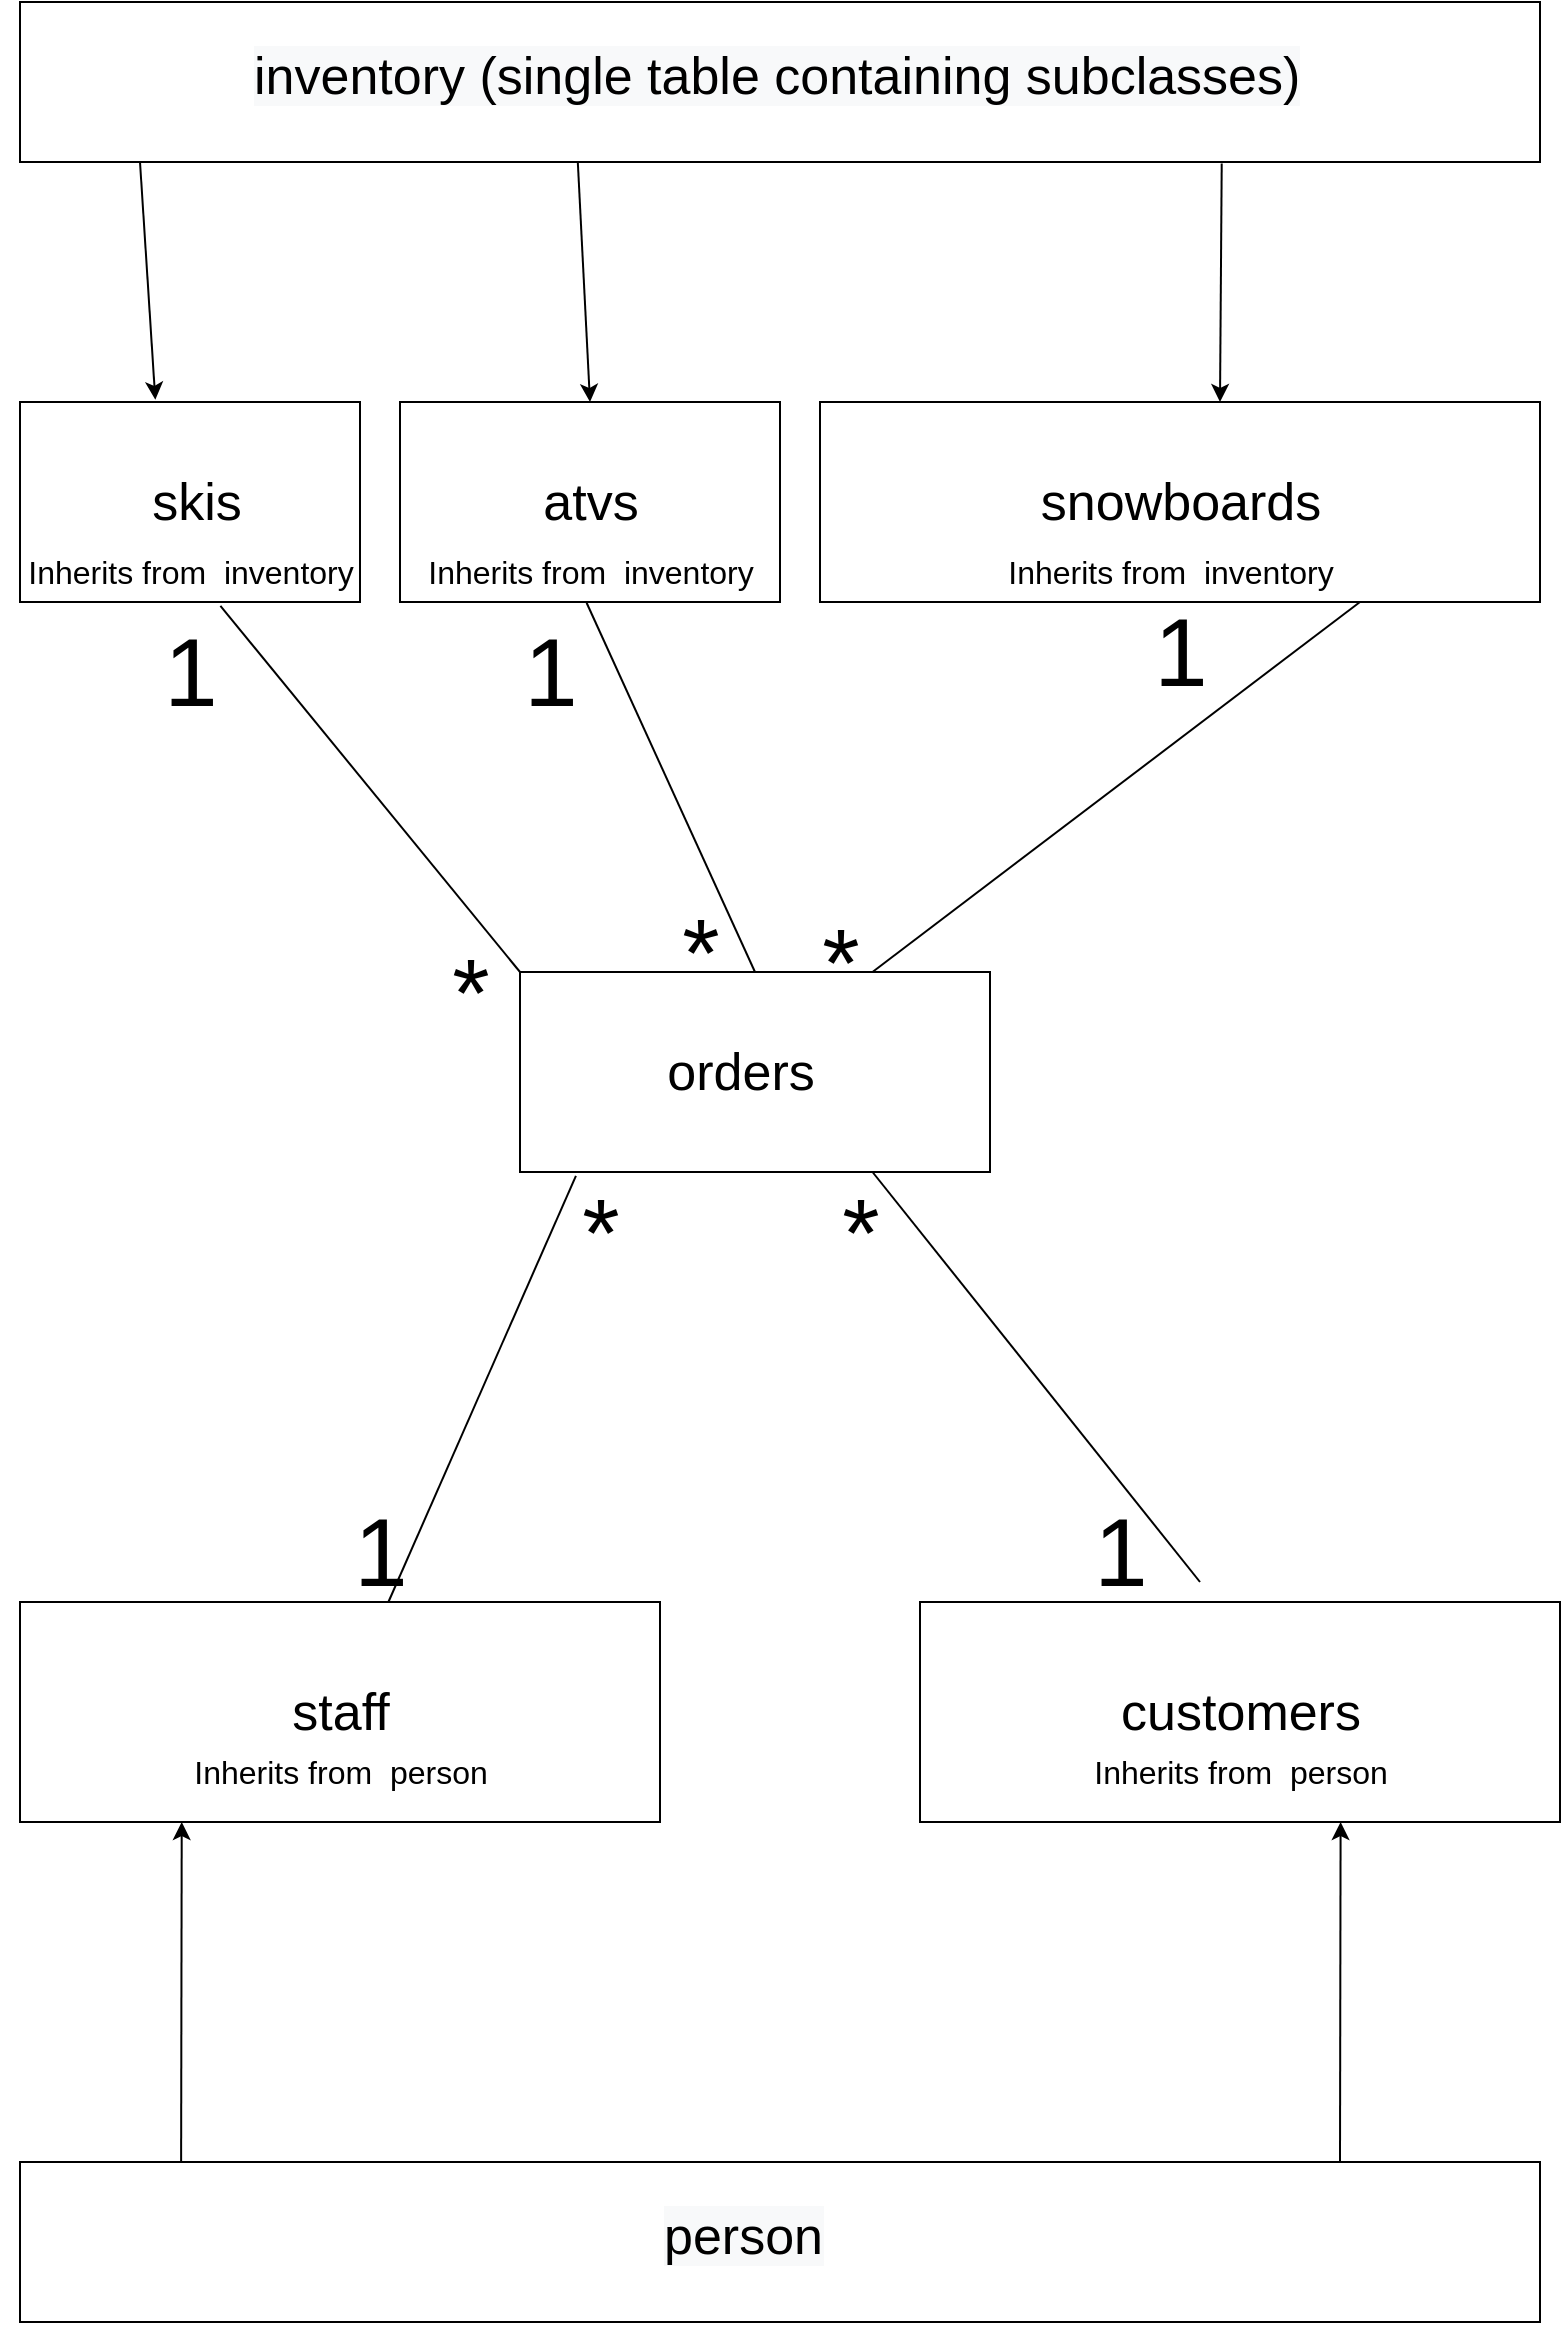 <mxfile version="20.6.2" type="device"><diagram id="tHUJiWAil9s-XFZ88gV0" name="Page-1"><mxGraphModel dx="1553" dy="624" grid="1" gridSize="10" guides="1" tooltips="1" connect="1" arrows="1" fold="1" page="1" pageScale="1" pageWidth="827" pageHeight="1169" math="0" shadow="0"><root><mxCell id="0"/><mxCell id="1" parent="0"/><mxCell id="HRKlMG438pTAa7JVuc7C-2" value="" style="rounded=0;whiteSpace=wrap;html=1;" parent="1" vertex="1"><mxGeometry x="40" y="40" width="760" height="80" as="geometry"/></mxCell><mxCell id="HRKlMG438pTAa7JVuc7C-3" value="&lt;span style=&quot;color: rgb(0, 0, 0); font-family: Helvetica; font-size: 26px; font-style: normal; font-variant-ligatures: normal; font-variant-caps: normal; font-weight: 400; letter-spacing: normal; orphans: 2; text-align: center; text-indent: 0px; text-transform: none; widows: 2; word-spacing: 0px; -webkit-text-stroke-width: 0px; background-color: rgb(248, 249, 250); text-decoration-thickness: initial; text-decoration-style: initial; text-decoration-color: initial; float: none; display: inline !important;&quot;&gt;inventory (single table containing subclasses)&lt;/span&gt;" style="text;whiteSpace=wrap;html=1;" parent="1" vertex="1"><mxGeometry x="155" y="55" width="530" height="50" as="geometry"/></mxCell><mxCell id="HRKlMG438pTAa7JVuc7C-4" value="" style="rounded=0;whiteSpace=wrap;html=1;" parent="1" vertex="1"><mxGeometry x="40" y="240" width="170" height="100" as="geometry"/></mxCell><mxCell id="HRKlMG438pTAa7JVuc7C-5" value="skis" style="text;html=1;align=center;verticalAlign=middle;resizable=0;points=[];autosize=1;strokeColor=none;fillColor=none;fontSize=26;" parent="1" vertex="1"><mxGeometry x="93" y="270" width="70" height="40" as="geometry"/></mxCell><mxCell id="HRKlMG438pTAa7JVuc7C-6" value="" style="rounded=0;whiteSpace=wrap;html=1;" parent="1" vertex="1"><mxGeometry x="440" y="240" width="360" height="100" as="geometry"/></mxCell><mxCell id="HRKlMG438pTAa7JVuc7C-7" value="snowboards" style="text;html=1;align=center;verticalAlign=middle;resizable=0;points=[];autosize=1;strokeColor=none;fillColor=none;fontSize=26;" parent="1" vertex="1"><mxGeometry x="540" y="270" width="160" height="40" as="geometry"/></mxCell><mxCell id="HRKlMG438pTAa7JVuc7C-11" value="Inherits from&amp;nbsp; inventory" style="text;html=1;align=center;verticalAlign=middle;resizable=0;points=[];autosize=1;strokeColor=none;fillColor=none;fontSize=16;" parent="1" vertex="1"><mxGeometry x="30" y="310" width="190" height="30" as="geometry"/></mxCell><mxCell id="HRKlMG438pTAa7JVuc7C-40" value="" style="endArrow=none;html=1;rounded=0;fontSize=16;exitX=0.398;exitY=-0.011;exitDx=0;exitDy=0;exitPerimeter=0;startArrow=classic;startFill=1;" parent="1" source="HRKlMG438pTAa7JVuc7C-4" edge="1"><mxGeometry width="50" height="50" relative="1" as="geometry"><mxPoint x="160" y="230" as="sourcePoint"/><mxPoint x="100" y="120" as="targetPoint"/></mxGeometry></mxCell><mxCell id="HRKlMG438pTAa7JVuc7C-41" value="" style="endArrow=none;html=1;rounded=0;fontSize=16;entryX=0.153;entryY=0.996;entryDx=0;entryDy=0;entryPerimeter=0;exitX=0.398;exitY=-0.011;exitDx=0;exitDy=0;exitPerimeter=0;startArrow=classic;startFill=1;" parent="1" edge="1"><mxGeometry width="50" height="50" relative="1" as="geometry"><mxPoint x="640.0" y="240.0" as="sourcePoint"/><mxPoint x="640.86" y="120.78" as="targetPoint"/></mxGeometry></mxCell><mxCell id="HRKlMG438pTAa7JVuc7C-48" value="" style="rounded=0;whiteSpace=wrap;html=1;" parent="1" vertex="1"><mxGeometry x="290" y="525" width="235" height="100" as="geometry"/></mxCell><mxCell id="HRKlMG438pTAa7JVuc7C-49" value="orders" style="text;html=1;align=center;verticalAlign=middle;resizable=0;points=[];autosize=1;strokeColor=none;fillColor=none;fontSize=26;" parent="1" vertex="1"><mxGeometry x="349.5" y="555" width="100" height="40" as="geometry"/></mxCell><mxCell id="zLI__he60gG4MvPmhhyC-7" value="" style="rounded=0;whiteSpace=wrap;html=1;" parent="1" vertex="1"><mxGeometry x="40" y="1120" width="760" height="80" as="geometry"/></mxCell><mxCell id="zLI__he60gG4MvPmhhyC-8" value="&lt;span style=&quot;color: rgb(0, 0, 0); font-family: Helvetica; font-size: 26px; font-style: normal; font-variant-ligatures: normal; font-variant-caps: normal; font-weight: 400; letter-spacing: normal; orphans: 2; text-align: center; text-indent: 0px; text-transform: none; widows: 2; word-spacing: 0px; -webkit-text-stroke-width: 0px; background-color: rgb(248, 249, 250); text-decoration-thickness: initial; text-decoration-style: initial; text-decoration-color: initial; float: none; display: inline !important;&quot;&gt;person&lt;/span&gt;" style="text;whiteSpace=wrap;html=1;" parent="1" vertex="1"><mxGeometry x="360" y="1135" width="120" height="50" as="geometry"/></mxCell><mxCell id="zLI__he60gG4MvPmhhyC-11" value="" style="rounded=0;whiteSpace=wrap;html=1;" parent="1" vertex="1"><mxGeometry x="490" y="840" width="320" height="110" as="geometry"/></mxCell><mxCell id="zLI__he60gG4MvPmhhyC-17" value="customers" style="text;html=1;align=center;verticalAlign=middle;resizable=0;points=[];autosize=1;strokeColor=none;fillColor=none;fontSize=26;" parent="1" vertex="1"><mxGeometry x="580" y="875" width="140" height="40" as="geometry"/></mxCell><mxCell id="zLI__he60gG4MvPmhhyC-18" value="" style="endArrow=classic;html=1;rounded=0;fontSize=16;entryX=0.153;entryY=0.996;entryDx=0;entryDy=0;entryPerimeter=0;exitX=0.106;exitY=0;exitDx=0;exitDy=0;exitPerimeter=0;startArrow=none;startFill=0;endFill=1;" parent="1" source="zLI__he60gG4MvPmhhyC-7" edge="1"><mxGeometry width="50" height="50" relative="1" as="geometry"><mxPoint x="120.0" y="1069.22" as="sourcePoint"/><mxPoint x="120.86" y="950.0" as="targetPoint"/></mxGeometry></mxCell><mxCell id="zLI__he60gG4MvPmhhyC-21" value="" style="endArrow=classic;html=1;rounded=0;fontSize=16;entryX=0.153;entryY=0.996;entryDx=0;entryDy=0;entryPerimeter=0;exitX=0.106;exitY=0;exitDx=0;exitDy=0;exitPerimeter=0;startArrow=none;startFill=0;endFill=1;" parent="1" edge="1"><mxGeometry width="50" height="50" relative="1" as="geometry"><mxPoint x="700" y="1120" as="sourcePoint"/><mxPoint x="700.3" y="950" as="targetPoint"/></mxGeometry></mxCell><mxCell id="zLI__he60gG4MvPmhhyC-28" value="&lt;font style=&quot;font-size: 48px;&quot;&gt;*&lt;/font&gt;" style="text;html=1;align=center;verticalAlign=middle;resizable=0;points=[];autosize=1;strokeColor=none;fillColor=none;" parent="1" vertex="1"><mxGeometry x="245" y="500" width="40" height="70" as="geometry"/></mxCell><mxCell id="zLI__he60gG4MvPmhhyC-33" value="" style="endArrow=none;html=1;rounded=0;fontSize=16;exitX=0.119;exitY=1.019;exitDx=0;exitDy=0;exitPerimeter=0;endFill=0;" parent="1" source="HRKlMG438pTAa7JVuc7C-48" target="npqzPaEJ15rY9qKMbnJh-6" edge="1"><mxGeometry width="50" height="50" relative="1" as="geometry"><mxPoint x="96.4" y="355.4" as="sourcePoint"/><mxPoint x="210.116" y="835.05" as="targetPoint"/></mxGeometry></mxCell><mxCell id="zLI__he60gG4MvPmhhyC-35" value="" style="endArrow=none;html=1;rounded=0;fontSize=16;exitX=0.75;exitY=1;exitDx=0;exitDy=0;endFill=0;" parent="1" source="HRKlMG438pTAa7JVuc7C-48" edge="1"><mxGeometry width="50" height="50" relative="1" as="geometry"><mxPoint x="401.5" y="560.0" as="sourcePoint"/><mxPoint x="630" y="830" as="targetPoint"/></mxGeometry></mxCell><mxCell id="npqzPaEJ15rY9qKMbnJh-1" value="" style="rounded=0;whiteSpace=wrap;html=1;" vertex="1" parent="1"><mxGeometry x="230" y="240" width="190" height="100" as="geometry"/></mxCell><mxCell id="npqzPaEJ15rY9qKMbnJh-2" value="atvs" style="text;html=1;align=center;verticalAlign=middle;resizable=0;points=[];autosize=1;strokeColor=none;fillColor=none;fontSize=26;" vertex="1" parent="1"><mxGeometry x="290" y="270" width="70" height="40" as="geometry"/></mxCell><mxCell id="npqzPaEJ15rY9qKMbnJh-3" value="Inherits from&amp;nbsp; inventory" style="text;html=1;align=center;verticalAlign=middle;resizable=0;points=[];autosize=1;strokeColor=none;fillColor=none;fontSize=16;" vertex="1" parent="1"><mxGeometry x="230" y="310" width="190" height="30" as="geometry"/></mxCell><mxCell id="npqzPaEJ15rY9qKMbnJh-4" value="Inherits from&amp;nbsp; inventory" style="text;html=1;align=center;verticalAlign=middle;resizable=0;points=[];autosize=1;strokeColor=none;fillColor=none;fontSize=16;" vertex="1" parent="1"><mxGeometry x="520" y="310" width="190" height="30" as="geometry"/></mxCell><mxCell id="npqzPaEJ15rY9qKMbnJh-5" value="" style="endArrow=none;html=1;rounded=0;fontSize=16;entryX=0.367;entryY=1.005;entryDx=0;entryDy=0;exitX=0.5;exitY=0;exitDx=0;exitDy=0;startArrow=classic;startFill=1;entryPerimeter=0;" edge="1" parent="1" source="npqzPaEJ15rY9qKMbnJh-1" target="HRKlMG438pTAa7JVuc7C-2"><mxGeometry width="50" height="50" relative="1" as="geometry"><mxPoint x="650.0" y="250" as="sourcePoint"/><mxPoint x="650.86" y="130.78" as="targetPoint"/></mxGeometry></mxCell><mxCell id="npqzPaEJ15rY9qKMbnJh-6" value="" style="rounded=0;whiteSpace=wrap;html=1;" vertex="1" parent="1"><mxGeometry x="40" y="840" width="320" height="110" as="geometry"/></mxCell><mxCell id="npqzPaEJ15rY9qKMbnJh-7" value="staff" style="text;html=1;align=center;verticalAlign=middle;resizable=0;points=[];autosize=1;strokeColor=none;fillColor=none;fontSize=26;" vertex="1" parent="1"><mxGeometry x="165" y="875" width="70" height="40" as="geometry"/></mxCell><mxCell id="npqzPaEJ15rY9qKMbnJh-10" value="Inherits from&amp;nbsp; person" style="text;html=1;align=center;verticalAlign=middle;resizable=0;points=[];autosize=1;strokeColor=none;fillColor=none;fontSize=16;" vertex="1" parent="1"><mxGeometry x="115" y="910" width="170" height="30" as="geometry"/></mxCell><mxCell id="npqzPaEJ15rY9qKMbnJh-11" value="Inherits from&amp;nbsp; person" style="text;html=1;align=center;verticalAlign=middle;resizable=0;points=[];autosize=1;strokeColor=none;fillColor=none;fontSize=16;" vertex="1" parent="1"><mxGeometry x="565" y="910" width="170" height="30" as="geometry"/></mxCell><mxCell id="npqzPaEJ15rY9qKMbnJh-12" value="" style="endArrow=none;html=1;rounded=0;fontSize=16;exitX=0;exitY=0;exitDx=0;exitDy=0;endFill=0;entryX=0.58;entryY=1.064;entryDx=0;entryDy=0;entryPerimeter=0;" edge="1" parent="1" source="HRKlMG438pTAa7JVuc7C-48" target="HRKlMG438pTAa7JVuc7C-11"><mxGeometry width="50" height="50" relative="1" as="geometry"><mxPoint x="327.965" y="636.9" as="sourcePoint"/><mxPoint x="220.116" y="845.05" as="targetPoint"/></mxGeometry></mxCell><mxCell id="npqzPaEJ15rY9qKMbnJh-13" value="" style="endArrow=none;html=1;rounded=0;fontSize=16;endFill=0;entryX=0.491;entryY=1.013;entryDx=0;entryDy=0;entryPerimeter=0;exitX=0.5;exitY=0;exitDx=0;exitDy=0;" edge="1" parent="1" source="HRKlMG438pTAa7JVuc7C-48" target="npqzPaEJ15rY9qKMbnJh-3"><mxGeometry width="50" height="50" relative="1" as="geometry"><mxPoint x="380" y="520" as="sourcePoint"/><mxPoint x="150.2" y="351.92" as="targetPoint"/></mxGeometry></mxCell><mxCell id="npqzPaEJ15rY9qKMbnJh-14" value="" style="endArrow=none;html=1;rounded=0;fontSize=16;endFill=0;entryX=0.75;entryY=1;entryDx=0;entryDy=0;exitX=0.75;exitY=0;exitDx=0;exitDy=0;" edge="1" parent="1" source="HRKlMG438pTAa7JVuc7C-48" target="HRKlMG438pTAa7JVuc7C-6"><mxGeometry width="50" height="50" relative="1" as="geometry"><mxPoint x="417.5" y="535.0" as="sourcePoint"/><mxPoint x="333.29" y="350.39" as="targetPoint"/></mxGeometry></mxCell><mxCell id="npqzPaEJ15rY9qKMbnJh-15" value="&lt;font style=&quot;font-size: 48px;&quot;&gt;1&lt;/font&gt;" style="text;html=1;align=center;verticalAlign=middle;resizable=0;points=[];autosize=1;strokeColor=none;fillColor=none;" vertex="1" parent="1"><mxGeometry x="100" y="340" width="50" height="70" as="geometry"/></mxCell><mxCell id="npqzPaEJ15rY9qKMbnJh-16" value="&lt;font style=&quot;font-size: 48px;&quot;&gt;1&lt;/font&gt;" style="text;html=1;align=center;verticalAlign=middle;resizable=0;points=[];autosize=1;strokeColor=none;fillColor=none;" vertex="1" parent="1"><mxGeometry x="280" y="340" width="50" height="70" as="geometry"/></mxCell><mxCell id="npqzPaEJ15rY9qKMbnJh-17" value="&lt;font style=&quot;font-size: 48px;&quot;&gt;*&lt;/font&gt;" style="text;html=1;align=center;verticalAlign=middle;resizable=0;points=[];autosize=1;strokeColor=none;fillColor=none;" vertex="1" parent="1"><mxGeometry x="360" y="480" width="40" height="70" as="geometry"/></mxCell><mxCell id="npqzPaEJ15rY9qKMbnJh-18" value="&lt;font style=&quot;font-size: 48px;&quot;&gt;1&lt;/font&gt;" style="text;html=1;align=center;verticalAlign=middle;resizable=0;points=[];autosize=1;strokeColor=none;fillColor=none;" vertex="1" parent="1"><mxGeometry x="595" y="330" width="50" height="70" as="geometry"/></mxCell><mxCell id="npqzPaEJ15rY9qKMbnJh-19" value="&lt;font style=&quot;font-size: 48px;&quot;&gt;*&lt;/font&gt;" style="text;html=1;align=center;verticalAlign=middle;resizable=0;points=[];autosize=1;strokeColor=none;fillColor=none;" vertex="1" parent="1"><mxGeometry x="430" y="485" width="40" height="70" as="geometry"/></mxCell><mxCell id="npqzPaEJ15rY9qKMbnJh-21" value="&lt;font style=&quot;font-size: 48px;&quot;&gt;1&lt;/font&gt;" style="text;html=1;align=center;verticalAlign=middle;resizable=0;points=[];autosize=1;strokeColor=none;fillColor=none;" vertex="1" parent="1"><mxGeometry x="195" y="780" width="50" height="70" as="geometry"/></mxCell><mxCell id="npqzPaEJ15rY9qKMbnJh-22" value="&lt;font style=&quot;font-size: 48px;&quot;&gt;*&lt;/font&gt;" style="text;html=1;align=center;verticalAlign=middle;resizable=0;points=[];autosize=1;strokeColor=none;fillColor=none;" vertex="1" parent="1"><mxGeometry x="309.5" y="620" width="40" height="70" as="geometry"/></mxCell><mxCell id="npqzPaEJ15rY9qKMbnJh-23" value="&lt;font style=&quot;font-size: 48px;&quot;&gt;1&lt;/font&gt;" style="text;html=1;align=center;verticalAlign=middle;resizable=0;points=[];autosize=1;strokeColor=none;fillColor=none;" vertex="1" parent="1"><mxGeometry x="565" y="780" width="50" height="70" as="geometry"/></mxCell><mxCell id="npqzPaEJ15rY9qKMbnJh-24" value="&lt;font style=&quot;font-size: 48px;&quot;&gt;*&lt;/font&gt;" style="text;html=1;align=center;verticalAlign=middle;resizable=0;points=[];autosize=1;strokeColor=none;fillColor=none;" vertex="1" parent="1"><mxGeometry x="440" y="620" width="40" height="70" as="geometry"/></mxCell></root></mxGraphModel></diagram></mxfile>
